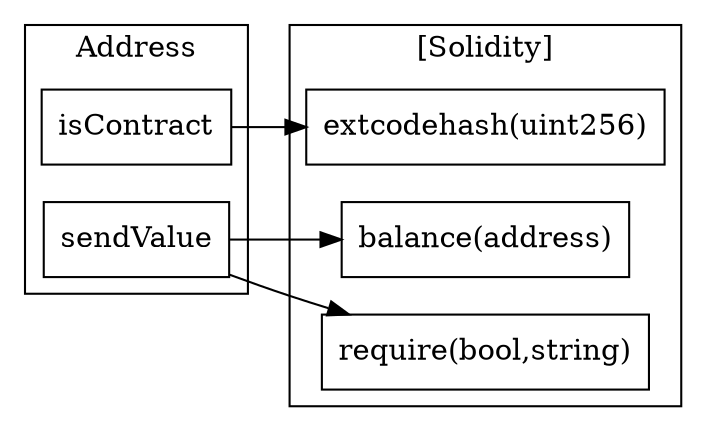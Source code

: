 strict digraph {
rankdir="LR"
node [shape=box]
subgraph cluster_457_Address {
label = "Address"
"457_isContract" [label="isContract"]
"457_sendValue" [label="sendValue"]
}subgraph cluster_solidity {
label = "[Solidity]"
"balance(address)" 
"require(bool,string)" 
"extcodehash(uint256)" 
"457_sendValue" -> "require(bool,string)"
"457_sendValue" -> "balance(address)"
"457_isContract" -> "extcodehash(uint256)"
}
}